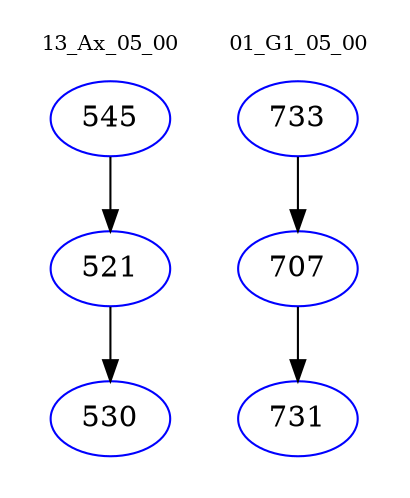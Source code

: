 digraph{
subgraph cluster_0 {
color = white
label = "13_Ax_05_00";
fontsize=10;
T0_545 [label="545", color="blue"]
T0_545 -> T0_521 [color="black"]
T0_521 [label="521", color="blue"]
T0_521 -> T0_530 [color="black"]
T0_530 [label="530", color="blue"]
}
subgraph cluster_1 {
color = white
label = "01_G1_05_00";
fontsize=10;
T1_733 [label="733", color="blue"]
T1_733 -> T1_707 [color="black"]
T1_707 [label="707", color="blue"]
T1_707 -> T1_731 [color="black"]
T1_731 [label="731", color="blue"]
}
}
